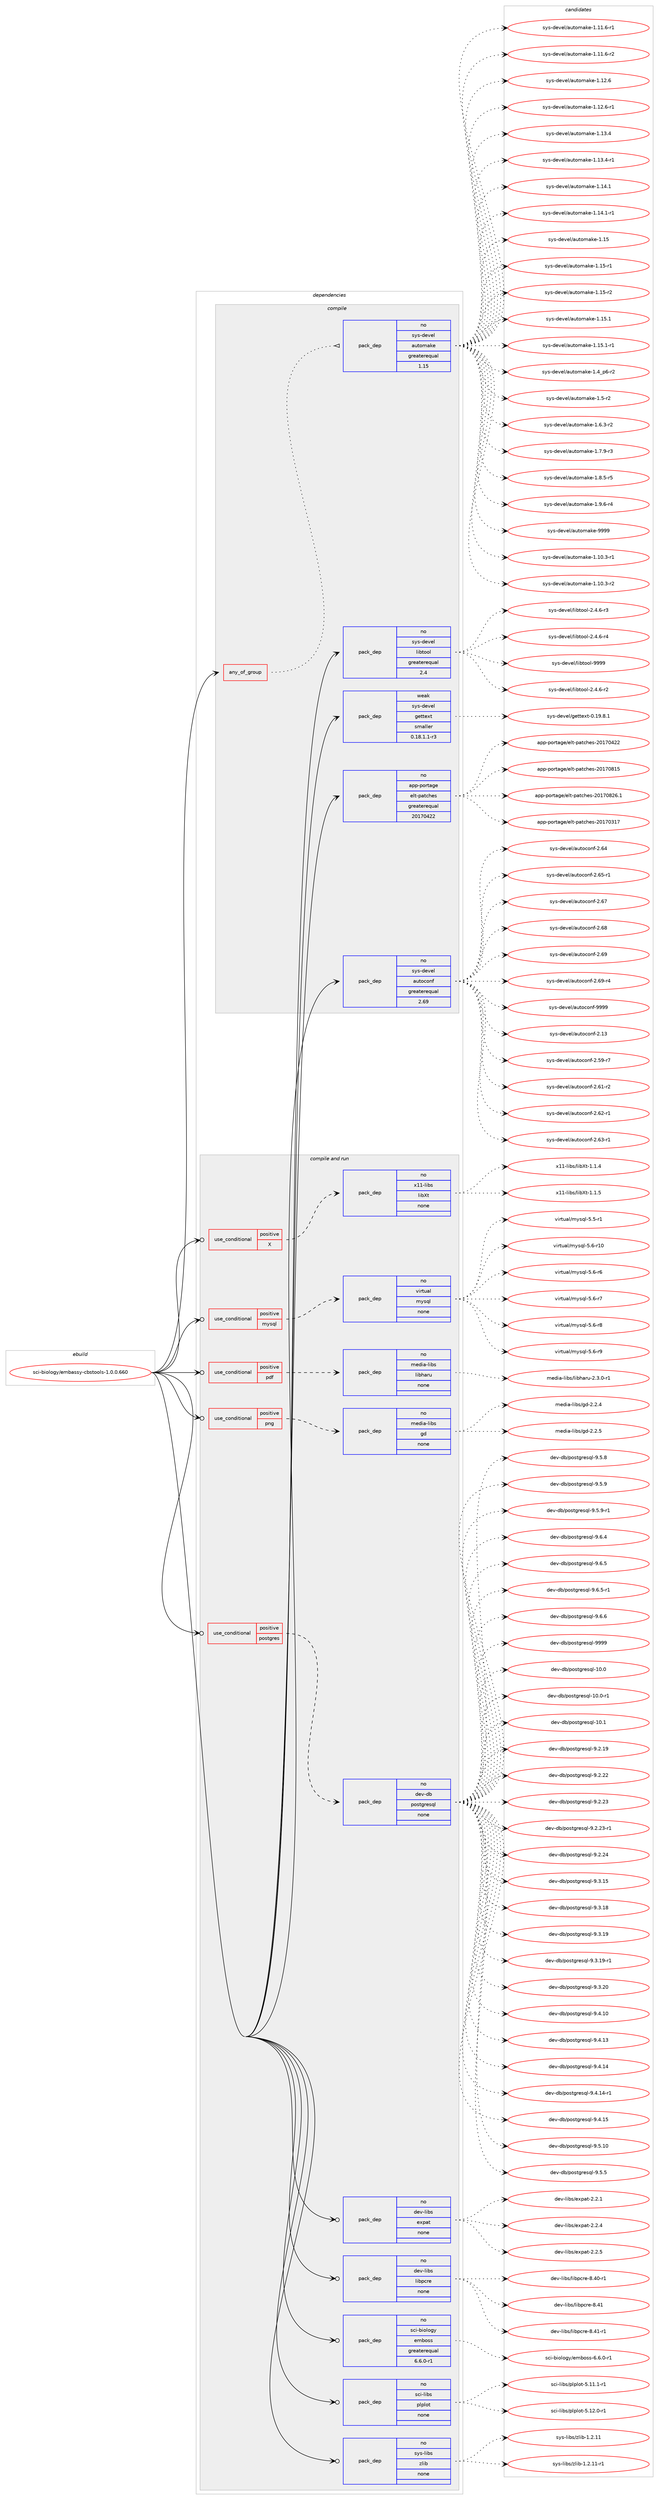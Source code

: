 digraph prolog {

# *************
# Graph options
# *************

newrank=true;
concentrate=true;
compound=true;
graph [rankdir=LR,fontname=Helvetica,fontsize=10,ranksep=1.5];#, ranksep=2.5, nodesep=0.2];
edge  [arrowhead=vee];
node  [fontname=Helvetica,fontsize=10];

# **********
# The ebuild
# **********

subgraph cluster_leftcol {
color=gray;
rank=same;
label=<<i>ebuild</i>>;
id [label="sci-biology/embassy-cbstools-1.0.0.660", color=red, width=4, href="../sci-biology/embassy-cbstools-1.0.0.660.svg"];
}

# ****************
# The dependencies
# ****************

subgraph cluster_midcol {
color=gray;
label=<<i>dependencies</i>>;
subgraph cluster_compile {
fillcolor="#eeeeee";
style=filled;
label=<<i>compile</i>>;
subgraph any7445 {
dependency444467 [label=<<TABLE BORDER="0" CELLBORDER="1" CELLSPACING="0" CELLPADDING="4"><TR><TD CELLPADDING="10">any_of_group</TD></TR></TABLE>>, shape=none, color=red];subgraph pack327511 {
dependency444468 [label=<<TABLE BORDER="0" CELLBORDER="1" CELLSPACING="0" CELLPADDING="4" WIDTH="220"><TR><TD ROWSPAN="6" CELLPADDING="30">pack_dep</TD></TR><TR><TD WIDTH="110">no</TD></TR><TR><TD>sys-devel</TD></TR><TR><TD>automake</TD></TR><TR><TD>greaterequal</TD></TR><TR><TD>1.15</TD></TR></TABLE>>, shape=none, color=blue];
}
dependency444467:e -> dependency444468:w [weight=20,style="dotted",arrowhead="oinv"];
}
id:e -> dependency444467:w [weight=20,style="solid",arrowhead="vee"];
subgraph pack327512 {
dependency444469 [label=<<TABLE BORDER="0" CELLBORDER="1" CELLSPACING="0" CELLPADDING="4" WIDTH="220"><TR><TD ROWSPAN="6" CELLPADDING="30">pack_dep</TD></TR><TR><TD WIDTH="110">no</TD></TR><TR><TD>app-portage</TD></TR><TR><TD>elt-patches</TD></TR><TR><TD>greaterequal</TD></TR><TR><TD>20170422</TD></TR></TABLE>>, shape=none, color=blue];
}
id:e -> dependency444469:w [weight=20,style="solid",arrowhead="vee"];
subgraph pack327513 {
dependency444470 [label=<<TABLE BORDER="0" CELLBORDER="1" CELLSPACING="0" CELLPADDING="4" WIDTH="220"><TR><TD ROWSPAN="6" CELLPADDING="30">pack_dep</TD></TR><TR><TD WIDTH="110">no</TD></TR><TR><TD>sys-devel</TD></TR><TR><TD>autoconf</TD></TR><TR><TD>greaterequal</TD></TR><TR><TD>2.69</TD></TR></TABLE>>, shape=none, color=blue];
}
id:e -> dependency444470:w [weight=20,style="solid",arrowhead="vee"];
subgraph pack327514 {
dependency444471 [label=<<TABLE BORDER="0" CELLBORDER="1" CELLSPACING="0" CELLPADDING="4" WIDTH="220"><TR><TD ROWSPAN="6" CELLPADDING="30">pack_dep</TD></TR><TR><TD WIDTH="110">no</TD></TR><TR><TD>sys-devel</TD></TR><TR><TD>libtool</TD></TR><TR><TD>greaterequal</TD></TR><TR><TD>2.4</TD></TR></TABLE>>, shape=none, color=blue];
}
id:e -> dependency444471:w [weight=20,style="solid",arrowhead="vee"];
subgraph pack327515 {
dependency444472 [label=<<TABLE BORDER="0" CELLBORDER="1" CELLSPACING="0" CELLPADDING="4" WIDTH="220"><TR><TD ROWSPAN="6" CELLPADDING="30">pack_dep</TD></TR><TR><TD WIDTH="110">weak</TD></TR><TR><TD>sys-devel</TD></TR><TR><TD>gettext</TD></TR><TR><TD>smaller</TD></TR><TR><TD>0.18.1.1-r3</TD></TR></TABLE>>, shape=none, color=blue];
}
id:e -> dependency444472:w [weight=20,style="solid",arrowhead="vee"];
}
subgraph cluster_compileandrun {
fillcolor="#eeeeee";
style=filled;
label=<<i>compile and run</i>>;
subgraph cond109269 {
dependency444473 [label=<<TABLE BORDER="0" CELLBORDER="1" CELLSPACING="0" CELLPADDING="4"><TR><TD ROWSPAN="3" CELLPADDING="10">use_conditional</TD></TR><TR><TD>positive</TD></TR><TR><TD>X</TD></TR></TABLE>>, shape=none, color=red];
subgraph pack327516 {
dependency444474 [label=<<TABLE BORDER="0" CELLBORDER="1" CELLSPACING="0" CELLPADDING="4" WIDTH="220"><TR><TD ROWSPAN="6" CELLPADDING="30">pack_dep</TD></TR><TR><TD WIDTH="110">no</TD></TR><TR><TD>x11-libs</TD></TR><TR><TD>libXt</TD></TR><TR><TD>none</TD></TR><TR><TD></TD></TR></TABLE>>, shape=none, color=blue];
}
dependency444473:e -> dependency444474:w [weight=20,style="dashed",arrowhead="vee"];
}
id:e -> dependency444473:w [weight=20,style="solid",arrowhead="odotvee"];
subgraph cond109270 {
dependency444475 [label=<<TABLE BORDER="0" CELLBORDER="1" CELLSPACING="0" CELLPADDING="4"><TR><TD ROWSPAN="3" CELLPADDING="10">use_conditional</TD></TR><TR><TD>positive</TD></TR><TR><TD>mysql</TD></TR></TABLE>>, shape=none, color=red];
subgraph pack327517 {
dependency444476 [label=<<TABLE BORDER="0" CELLBORDER="1" CELLSPACING="0" CELLPADDING="4" WIDTH="220"><TR><TD ROWSPAN="6" CELLPADDING="30">pack_dep</TD></TR><TR><TD WIDTH="110">no</TD></TR><TR><TD>virtual</TD></TR><TR><TD>mysql</TD></TR><TR><TD>none</TD></TR><TR><TD></TD></TR></TABLE>>, shape=none, color=blue];
}
dependency444475:e -> dependency444476:w [weight=20,style="dashed",arrowhead="vee"];
}
id:e -> dependency444475:w [weight=20,style="solid",arrowhead="odotvee"];
subgraph cond109271 {
dependency444477 [label=<<TABLE BORDER="0" CELLBORDER="1" CELLSPACING="0" CELLPADDING="4"><TR><TD ROWSPAN="3" CELLPADDING="10">use_conditional</TD></TR><TR><TD>positive</TD></TR><TR><TD>pdf</TD></TR></TABLE>>, shape=none, color=red];
subgraph pack327518 {
dependency444478 [label=<<TABLE BORDER="0" CELLBORDER="1" CELLSPACING="0" CELLPADDING="4" WIDTH="220"><TR><TD ROWSPAN="6" CELLPADDING="30">pack_dep</TD></TR><TR><TD WIDTH="110">no</TD></TR><TR><TD>media-libs</TD></TR><TR><TD>libharu</TD></TR><TR><TD>none</TD></TR><TR><TD></TD></TR></TABLE>>, shape=none, color=blue];
}
dependency444477:e -> dependency444478:w [weight=20,style="dashed",arrowhead="vee"];
}
id:e -> dependency444477:w [weight=20,style="solid",arrowhead="odotvee"];
subgraph cond109272 {
dependency444479 [label=<<TABLE BORDER="0" CELLBORDER="1" CELLSPACING="0" CELLPADDING="4"><TR><TD ROWSPAN="3" CELLPADDING="10">use_conditional</TD></TR><TR><TD>positive</TD></TR><TR><TD>png</TD></TR></TABLE>>, shape=none, color=red];
subgraph pack327519 {
dependency444480 [label=<<TABLE BORDER="0" CELLBORDER="1" CELLSPACING="0" CELLPADDING="4" WIDTH="220"><TR><TD ROWSPAN="6" CELLPADDING="30">pack_dep</TD></TR><TR><TD WIDTH="110">no</TD></TR><TR><TD>media-libs</TD></TR><TR><TD>gd</TD></TR><TR><TD>none</TD></TR><TR><TD></TD></TR></TABLE>>, shape=none, color=blue];
}
dependency444479:e -> dependency444480:w [weight=20,style="dashed",arrowhead="vee"];
}
id:e -> dependency444479:w [weight=20,style="solid",arrowhead="odotvee"];
subgraph cond109273 {
dependency444481 [label=<<TABLE BORDER="0" CELLBORDER="1" CELLSPACING="0" CELLPADDING="4"><TR><TD ROWSPAN="3" CELLPADDING="10">use_conditional</TD></TR><TR><TD>positive</TD></TR><TR><TD>postgres</TD></TR></TABLE>>, shape=none, color=red];
subgraph pack327520 {
dependency444482 [label=<<TABLE BORDER="0" CELLBORDER="1" CELLSPACING="0" CELLPADDING="4" WIDTH="220"><TR><TD ROWSPAN="6" CELLPADDING="30">pack_dep</TD></TR><TR><TD WIDTH="110">no</TD></TR><TR><TD>dev-db</TD></TR><TR><TD>postgresql</TD></TR><TR><TD>none</TD></TR><TR><TD></TD></TR></TABLE>>, shape=none, color=blue];
}
dependency444481:e -> dependency444482:w [weight=20,style="dashed",arrowhead="vee"];
}
id:e -> dependency444481:w [weight=20,style="solid",arrowhead="odotvee"];
subgraph pack327521 {
dependency444483 [label=<<TABLE BORDER="0" CELLBORDER="1" CELLSPACING="0" CELLPADDING="4" WIDTH="220"><TR><TD ROWSPAN="6" CELLPADDING="30">pack_dep</TD></TR><TR><TD WIDTH="110">no</TD></TR><TR><TD>dev-libs</TD></TR><TR><TD>expat</TD></TR><TR><TD>none</TD></TR><TR><TD></TD></TR></TABLE>>, shape=none, color=blue];
}
id:e -> dependency444483:w [weight=20,style="solid",arrowhead="odotvee"];
subgraph pack327522 {
dependency444484 [label=<<TABLE BORDER="0" CELLBORDER="1" CELLSPACING="0" CELLPADDING="4" WIDTH="220"><TR><TD ROWSPAN="6" CELLPADDING="30">pack_dep</TD></TR><TR><TD WIDTH="110">no</TD></TR><TR><TD>dev-libs</TD></TR><TR><TD>libpcre</TD></TR><TR><TD>none</TD></TR><TR><TD></TD></TR></TABLE>>, shape=none, color=blue];
}
id:e -> dependency444484:w [weight=20,style="solid",arrowhead="odotvee"];
subgraph pack327523 {
dependency444485 [label=<<TABLE BORDER="0" CELLBORDER="1" CELLSPACING="0" CELLPADDING="4" WIDTH="220"><TR><TD ROWSPAN="6" CELLPADDING="30">pack_dep</TD></TR><TR><TD WIDTH="110">no</TD></TR><TR><TD>sci-biology</TD></TR><TR><TD>emboss</TD></TR><TR><TD>greaterequal</TD></TR><TR><TD>6.6.0-r1</TD></TR></TABLE>>, shape=none, color=blue];
}
id:e -> dependency444485:w [weight=20,style="solid",arrowhead="odotvee"];
subgraph pack327524 {
dependency444486 [label=<<TABLE BORDER="0" CELLBORDER="1" CELLSPACING="0" CELLPADDING="4" WIDTH="220"><TR><TD ROWSPAN="6" CELLPADDING="30">pack_dep</TD></TR><TR><TD WIDTH="110">no</TD></TR><TR><TD>sci-libs</TD></TR><TR><TD>plplot</TD></TR><TR><TD>none</TD></TR><TR><TD></TD></TR></TABLE>>, shape=none, color=blue];
}
id:e -> dependency444486:w [weight=20,style="solid",arrowhead="odotvee"];
subgraph pack327525 {
dependency444487 [label=<<TABLE BORDER="0" CELLBORDER="1" CELLSPACING="0" CELLPADDING="4" WIDTH="220"><TR><TD ROWSPAN="6" CELLPADDING="30">pack_dep</TD></TR><TR><TD WIDTH="110">no</TD></TR><TR><TD>sys-libs</TD></TR><TR><TD>zlib</TD></TR><TR><TD>none</TD></TR><TR><TD></TD></TR></TABLE>>, shape=none, color=blue];
}
id:e -> dependency444487:w [weight=20,style="solid",arrowhead="odotvee"];
}
subgraph cluster_run {
fillcolor="#eeeeee";
style=filled;
label=<<i>run</i>>;
}
}

# **************
# The candidates
# **************

subgraph cluster_choices {
rank=same;
color=gray;
label=<<i>candidates</i>>;

subgraph choice327511 {
color=black;
nodesep=1;
choice11512111545100101118101108479711711611110997107101454946494846514511449 [label="sys-devel/automake-1.10.3-r1", color=red, width=4,href="../sys-devel/automake-1.10.3-r1.svg"];
choice11512111545100101118101108479711711611110997107101454946494846514511450 [label="sys-devel/automake-1.10.3-r2", color=red, width=4,href="../sys-devel/automake-1.10.3-r2.svg"];
choice11512111545100101118101108479711711611110997107101454946494946544511449 [label="sys-devel/automake-1.11.6-r1", color=red, width=4,href="../sys-devel/automake-1.11.6-r1.svg"];
choice11512111545100101118101108479711711611110997107101454946494946544511450 [label="sys-devel/automake-1.11.6-r2", color=red, width=4,href="../sys-devel/automake-1.11.6-r2.svg"];
choice1151211154510010111810110847971171161111099710710145494649504654 [label="sys-devel/automake-1.12.6", color=red, width=4,href="../sys-devel/automake-1.12.6.svg"];
choice11512111545100101118101108479711711611110997107101454946495046544511449 [label="sys-devel/automake-1.12.6-r1", color=red, width=4,href="../sys-devel/automake-1.12.6-r1.svg"];
choice1151211154510010111810110847971171161111099710710145494649514652 [label="sys-devel/automake-1.13.4", color=red, width=4,href="../sys-devel/automake-1.13.4.svg"];
choice11512111545100101118101108479711711611110997107101454946495146524511449 [label="sys-devel/automake-1.13.4-r1", color=red, width=4,href="../sys-devel/automake-1.13.4-r1.svg"];
choice1151211154510010111810110847971171161111099710710145494649524649 [label="sys-devel/automake-1.14.1", color=red, width=4,href="../sys-devel/automake-1.14.1.svg"];
choice11512111545100101118101108479711711611110997107101454946495246494511449 [label="sys-devel/automake-1.14.1-r1", color=red, width=4,href="../sys-devel/automake-1.14.1-r1.svg"];
choice115121115451001011181011084797117116111109971071014549464953 [label="sys-devel/automake-1.15", color=red, width=4,href="../sys-devel/automake-1.15.svg"];
choice1151211154510010111810110847971171161111099710710145494649534511449 [label="sys-devel/automake-1.15-r1", color=red, width=4,href="../sys-devel/automake-1.15-r1.svg"];
choice1151211154510010111810110847971171161111099710710145494649534511450 [label="sys-devel/automake-1.15-r2", color=red, width=4,href="../sys-devel/automake-1.15-r2.svg"];
choice1151211154510010111810110847971171161111099710710145494649534649 [label="sys-devel/automake-1.15.1", color=red, width=4,href="../sys-devel/automake-1.15.1.svg"];
choice11512111545100101118101108479711711611110997107101454946495346494511449 [label="sys-devel/automake-1.15.1-r1", color=red, width=4,href="../sys-devel/automake-1.15.1-r1.svg"];
choice115121115451001011181011084797117116111109971071014549465295112544511450 [label="sys-devel/automake-1.4_p6-r2", color=red, width=4,href="../sys-devel/automake-1.4_p6-r2.svg"];
choice11512111545100101118101108479711711611110997107101454946534511450 [label="sys-devel/automake-1.5-r2", color=red, width=4,href="../sys-devel/automake-1.5-r2.svg"];
choice115121115451001011181011084797117116111109971071014549465446514511450 [label="sys-devel/automake-1.6.3-r2", color=red, width=4,href="../sys-devel/automake-1.6.3-r2.svg"];
choice115121115451001011181011084797117116111109971071014549465546574511451 [label="sys-devel/automake-1.7.9-r3", color=red, width=4,href="../sys-devel/automake-1.7.9-r3.svg"];
choice115121115451001011181011084797117116111109971071014549465646534511453 [label="sys-devel/automake-1.8.5-r5", color=red, width=4,href="../sys-devel/automake-1.8.5-r5.svg"];
choice115121115451001011181011084797117116111109971071014549465746544511452 [label="sys-devel/automake-1.9.6-r4", color=red, width=4,href="../sys-devel/automake-1.9.6-r4.svg"];
choice115121115451001011181011084797117116111109971071014557575757 [label="sys-devel/automake-9999", color=red, width=4,href="../sys-devel/automake-9999.svg"];
dependency444468:e -> choice11512111545100101118101108479711711611110997107101454946494846514511449:w [style=dotted,weight="100"];
dependency444468:e -> choice11512111545100101118101108479711711611110997107101454946494846514511450:w [style=dotted,weight="100"];
dependency444468:e -> choice11512111545100101118101108479711711611110997107101454946494946544511449:w [style=dotted,weight="100"];
dependency444468:e -> choice11512111545100101118101108479711711611110997107101454946494946544511450:w [style=dotted,weight="100"];
dependency444468:e -> choice1151211154510010111810110847971171161111099710710145494649504654:w [style=dotted,weight="100"];
dependency444468:e -> choice11512111545100101118101108479711711611110997107101454946495046544511449:w [style=dotted,weight="100"];
dependency444468:e -> choice1151211154510010111810110847971171161111099710710145494649514652:w [style=dotted,weight="100"];
dependency444468:e -> choice11512111545100101118101108479711711611110997107101454946495146524511449:w [style=dotted,weight="100"];
dependency444468:e -> choice1151211154510010111810110847971171161111099710710145494649524649:w [style=dotted,weight="100"];
dependency444468:e -> choice11512111545100101118101108479711711611110997107101454946495246494511449:w [style=dotted,weight="100"];
dependency444468:e -> choice115121115451001011181011084797117116111109971071014549464953:w [style=dotted,weight="100"];
dependency444468:e -> choice1151211154510010111810110847971171161111099710710145494649534511449:w [style=dotted,weight="100"];
dependency444468:e -> choice1151211154510010111810110847971171161111099710710145494649534511450:w [style=dotted,weight="100"];
dependency444468:e -> choice1151211154510010111810110847971171161111099710710145494649534649:w [style=dotted,weight="100"];
dependency444468:e -> choice11512111545100101118101108479711711611110997107101454946495346494511449:w [style=dotted,weight="100"];
dependency444468:e -> choice115121115451001011181011084797117116111109971071014549465295112544511450:w [style=dotted,weight="100"];
dependency444468:e -> choice11512111545100101118101108479711711611110997107101454946534511450:w [style=dotted,weight="100"];
dependency444468:e -> choice115121115451001011181011084797117116111109971071014549465446514511450:w [style=dotted,weight="100"];
dependency444468:e -> choice115121115451001011181011084797117116111109971071014549465546574511451:w [style=dotted,weight="100"];
dependency444468:e -> choice115121115451001011181011084797117116111109971071014549465646534511453:w [style=dotted,weight="100"];
dependency444468:e -> choice115121115451001011181011084797117116111109971071014549465746544511452:w [style=dotted,weight="100"];
dependency444468:e -> choice115121115451001011181011084797117116111109971071014557575757:w [style=dotted,weight="100"];
}
subgraph choice327512 {
color=black;
nodesep=1;
choice97112112451121111141169710310147101108116451129711699104101115455048495548514955 [label="app-portage/elt-patches-20170317", color=red, width=4,href="../app-portage/elt-patches-20170317.svg"];
choice97112112451121111141169710310147101108116451129711699104101115455048495548525050 [label="app-portage/elt-patches-20170422", color=red, width=4,href="../app-portage/elt-patches-20170422.svg"];
choice97112112451121111141169710310147101108116451129711699104101115455048495548564953 [label="app-portage/elt-patches-20170815", color=red, width=4,href="../app-portage/elt-patches-20170815.svg"];
choice971121124511211111411697103101471011081164511297116991041011154550484955485650544649 [label="app-portage/elt-patches-20170826.1", color=red, width=4,href="../app-portage/elt-patches-20170826.1.svg"];
dependency444469:e -> choice97112112451121111141169710310147101108116451129711699104101115455048495548514955:w [style=dotted,weight="100"];
dependency444469:e -> choice97112112451121111141169710310147101108116451129711699104101115455048495548525050:w [style=dotted,weight="100"];
dependency444469:e -> choice97112112451121111141169710310147101108116451129711699104101115455048495548564953:w [style=dotted,weight="100"];
dependency444469:e -> choice971121124511211111411697103101471011081164511297116991041011154550484955485650544649:w [style=dotted,weight="100"];
}
subgraph choice327513 {
color=black;
nodesep=1;
choice115121115451001011181011084797117116111991111101024550464951 [label="sys-devel/autoconf-2.13", color=red, width=4,href="../sys-devel/autoconf-2.13.svg"];
choice1151211154510010111810110847971171161119911111010245504653574511455 [label="sys-devel/autoconf-2.59-r7", color=red, width=4,href="../sys-devel/autoconf-2.59-r7.svg"];
choice1151211154510010111810110847971171161119911111010245504654494511450 [label="sys-devel/autoconf-2.61-r2", color=red, width=4,href="../sys-devel/autoconf-2.61-r2.svg"];
choice1151211154510010111810110847971171161119911111010245504654504511449 [label="sys-devel/autoconf-2.62-r1", color=red, width=4,href="../sys-devel/autoconf-2.62-r1.svg"];
choice1151211154510010111810110847971171161119911111010245504654514511449 [label="sys-devel/autoconf-2.63-r1", color=red, width=4,href="../sys-devel/autoconf-2.63-r1.svg"];
choice115121115451001011181011084797117116111991111101024550465452 [label="sys-devel/autoconf-2.64", color=red, width=4,href="../sys-devel/autoconf-2.64.svg"];
choice1151211154510010111810110847971171161119911111010245504654534511449 [label="sys-devel/autoconf-2.65-r1", color=red, width=4,href="../sys-devel/autoconf-2.65-r1.svg"];
choice115121115451001011181011084797117116111991111101024550465455 [label="sys-devel/autoconf-2.67", color=red, width=4,href="../sys-devel/autoconf-2.67.svg"];
choice115121115451001011181011084797117116111991111101024550465456 [label="sys-devel/autoconf-2.68", color=red, width=4,href="../sys-devel/autoconf-2.68.svg"];
choice115121115451001011181011084797117116111991111101024550465457 [label="sys-devel/autoconf-2.69", color=red, width=4,href="../sys-devel/autoconf-2.69.svg"];
choice1151211154510010111810110847971171161119911111010245504654574511452 [label="sys-devel/autoconf-2.69-r4", color=red, width=4,href="../sys-devel/autoconf-2.69-r4.svg"];
choice115121115451001011181011084797117116111991111101024557575757 [label="sys-devel/autoconf-9999", color=red, width=4,href="../sys-devel/autoconf-9999.svg"];
dependency444470:e -> choice115121115451001011181011084797117116111991111101024550464951:w [style=dotted,weight="100"];
dependency444470:e -> choice1151211154510010111810110847971171161119911111010245504653574511455:w [style=dotted,weight="100"];
dependency444470:e -> choice1151211154510010111810110847971171161119911111010245504654494511450:w [style=dotted,weight="100"];
dependency444470:e -> choice1151211154510010111810110847971171161119911111010245504654504511449:w [style=dotted,weight="100"];
dependency444470:e -> choice1151211154510010111810110847971171161119911111010245504654514511449:w [style=dotted,weight="100"];
dependency444470:e -> choice115121115451001011181011084797117116111991111101024550465452:w [style=dotted,weight="100"];
dependency444470:e -> choice1151211154510010111810110847971171161119911111010245504654534511449:w [style=dotted,weight="100"];
dependency444470:e -> choice115121115451001011181011084797117116111991111101024550465455:w [style=dotted,weight="100"];
dependency444470:e -> choice115121115451001011181011084797117116111991111101024550465456:w [style=dotted,weight="100"];
dependency444470:e -> choice115121115451001011181011084797117116111991111101024550465457:w [style=dotted,weight="100"];
dependency444470:e -> choice1151211154510010111810110847971171161119911111010245504654574511452:w [style=dotted,weight="100"];
dependency444470:e -> choice115121115451001011181011084797117116111991111101024557575757:w [style=dotted,weight="100"];
}
subgraph choice327514 {
color=black;
nodesep=1;
choice1151211154510010111810110847108105981161111111084550465246544511450 [label="sys-devel/libtool-2.4.6-r2", color=red, width=4,href="../sys-devel/libtool-2.4.6-r2.svg"];
choice1151211154510010111810110847108105981161111111084550465246544511451 [label="sys-devel/libtool-2.4.6-r3", color=red, width=4,href="../sys-devel/libtool-2.4.6-r3.svg"];
choice1151211154510010111810110847108105981161111111084550465246544511452 [label="sys-devel/libtool-2.4.6-r4", color=red, width=4,href="../sys-devel/libtool-2.4.6-r4.svg"];
choice1151211154510010111810110847108105981161111111084557575757 [label="sys-devel/libtool-9999", color=red, width=4,href="../sys-devel/libtool-9999.svg"];
dependency444471:e -> choice1151211154510010111810110847108105981161111111084550465246544511450:w [style=dotted,weight="100"];
dependency444471:e -> choice1151211154510010111810110847108105981161111111084550465246544511451:w [style=dotted,weight="100"];
dependency444471:e -> choice1151211154510010111810110847108105981161111111084550465246544511452:w [style=dotted,weight="100"];
dependency444471:e -> choice1151211154510010111810110847108105981161111111084557575757:w [style=dotted,weight="100"];
}
subgraph choice327515 {
color=black;
nodesep=1;
choice1151211154510010111810110847103101116116101120116454846495746564649 [label="sys-devel/gettext-0.19.8.1", color=red, width=4,href="../sys-devel/gettext-0.19.8.1.svg"];
dependency444472:e -> choice1151211154510010111810110847103101116116101120116454846495746564649:w [style=dotted,weight="100"];
}
subgraph choice327516 {
color=black;
nodesep=1;
choice12049494510810598115471081059888116454946494652 [label="x11-libs/libXt-1.1.4", color=red, width=4,href="../x11-libs/libXt-1.1.4.svg"];
choice12049494510810598115471081059888116454946494653 [label="x11-libs/libXt-1.1.5", color=red, width=4,href="../x11-libs/libXt-1.1.5.svg"];
dependency444474:e -> choice12049494510810598115471081059888116454946494652:w [style=dotted,weight="100"];
dependency444474:e -> choice12049494510810598115471081059888116454946494653:w [style=dotted,weight="100"];
}
subgraph choice327517 {
color=black;
nodesep=1;
choice1181051141161179710847109121115113108455346534511449 [label="virtual/mysql-5.5-r1", color=red, width=4,href="../virtual/mysql-5.5-r1.svg"];
choice118105114116117971084710912111511310845534654451144948 [label="virtual/mysql-5.6-r10", color=red, width=4,href="../virtual/mysql-5.6-r10.svg"];
choice1181051141161179710847109121115113108455346544511454 [label="virtual/mysql-5.6-r6", color=red, width=4,href="../virtual/mysql-5.6-r6.svg"];
choice1181051141161179710847109121115113108455346544511455 [label="virtual/mysql-5.6-r7", color=red, width=4,href="../virtual/mysql-5.6-r7.svg"];
choice1181051141161179710847109121115113108455346544511456 [label="virtual/mysql-5.6-r8", color=red, width=4,href="../virtual/mysql-5.6-r8.svg"];
choice1181051141161179710847109121115113108455346544511457 [label="virtual/mysql-5.6-r9", color=red, width=4,href="../virtual/mysql-5.6-r9.svg"];
dependency444476:e -> choice1181051141161179710847109121115113108455346534511449:w [style=dotted,weight="100"];
dependency444476:e -> choice118105114116117971084710912111511310845534654451144948:w [style=dotted,weight="100"];
dependency444476:e -> choice1181051141161179710847109121115113108455346544511454:w [style=dotted,weight="100"];
dependency444476:e -> choice1181051141161179710847109121115113108455346544511455:w [style=dotted,weight="100"];
dependency444476:e -> choice1181051141161179710847109121115113108455346544511456:w [style=dotted,weight="100"];
dependency444476:e -> choice1181051141161179710847109121115113108455346544511457:w [style=dotted,weight="100"];
}
subgraph choice327518 {
color=black;
nodesep=1;
choice1091011001059745108105981154710810598104971141174550465146484511449 [label="media-libs/libharu-2.3.0-r1", color=red, width=4,href="../media-libs/libharu-2.3.0-r1.svg"];
dependency444478:e -> choice1091011001059745108105981154710810598104971141174550465146484511449:w [style=dotted,weight="100"];
}
subgraph choice327519 {
color=black;
nodesep=1;
choice10910110010597451081059811547103100455046504652 [label="media-libs/gd-2.2.4", color=red, width=4,href="../media-libs/gd-2.2.4.svg"];
choice10910110010597451081059811547103100455046504653 [label="media-libs/gd-2.2.5", color=red, width=4,href="../media-libs/gd-2.2.5.svg"];
dependency444480:e -> choice10910110010597451081059811547103100455046504652:w [style=dotted,weight="100"];
dependency444480:e -> choice10910110010597451081059811547103100455046504653:w [style=dotted,weight="100"];
}
subgraph choice327520 {
color=black;
nodesep=1;
choice1001011184510098471121111151161031141011151131084549484648 [label="dev-db/postgresql-10.0", color=red, width=4,href="../dev-db/postgresql-10.0.svg"];
choice10010111845100984711211111511610311410111511310845494846484511449 [label="dev-db/postgresql-10.0-r1", color=red, width=4,href="../dev-db/postgresql-10.0-r1.svg"];
choice1001011184510098471121111151161031141011151131084549484649 [label="dev-db/postgresql-10.1", color=red, width=4,href="../dev-db/postgresql-10.1.svg"];
choice10010111845100984711211111511610311410111511310845574650464957 [label="dev-db/postgresql-9.2.19", color=red, width=4,href="../dev-db/postgresql-9.2.19.svg"];
choice10010111845100984711211111511610311410111511310845574650465050 [label="dev-db/postgresql-9.2.22", color=red, width=4,href="../dev-db/postgresql-9.2.22.svg"];
choice10010111845100984711211111511610311410111511310845574650465051 [label="dev-db/postgresql-9.2.23", color=red, width=4,href="../dev-db/postgresql-9.2.23.svg"];
choice100101118451009847112111115116103114101115113108455746504650514511449 [label="dev-db/postgresql-9.2.23-r1", color=red, width=4,href="../dev-db/postgresql-9.2.23-r1.svg"];
choice10010111845100984711211111511610311410111511310845574650465052 [label="dev-db/postgresql-9.2.24", color=red, width=4,href="../dev-db/postgresql-9.2.24.svg"];
choice10010111845100984711211111511610311410111511310845574651464953 [label="dev-db/postgresql-9.3.15", color=red, width=4,href="../dev-db/postgresql-9.3.15.svg"];
choice10010111845100984711211111511610311410111511310845574651464956 [label="dev-db/postgresql-9.3.18", color=red, width=4,href="../dev-db/postgresql-9.3.18.svg"];
choice10010111845100984711211111511610311410111511310845574651464957 [label="dev-db/postgresql-9.3.19", color=red, width=4,href="../dev-db/postgresql-9.3.19.svg"];
choice100101118451009847112111115116103114101115113108455746514649574511449 [label="dev-db/postgresql-9.3.19-r1", color=red, width=4,href="../dev-db/postgresql-9.3.19-r1.svg"];
choice10010111845100984711211111511610311410111511310845574651465048 [label="dev-db/postgresql-9.3.20", color=red, width=4,href="../dev-db/postgresql-9.3.20.svg"];
choice10010111845100984711211111511610311410111511310845574652464948 [label="dev-db/postgresql-9.4.10", color=red, width=4,href="../dev-db/postgresql-9.4.10.svg"];
choice10010111845100984711211111511610311410111511310845574652464951 [label="dev-db/postgresql-9.4.13", color=red, width=4,href="../dev-db/postgresql-9.4.13.svg"];
choice10010111845100984711211111511610311410111511310845574652464952 [label="dev-db/postgresql-9.4.14", color=red, width=4,href="../dev-db/postgresql-9.4.14.svg"];
choice100101118451009847112111115116103114101115113108455746524649524511449 [label="dev-db/postgresql-9.4.14-r1", color=red, width=4,href="../dev-db/postgresql-9.4.14-r1.svg"];
choice10010111845100984711211111511610311410111511310845574652464953 [label="dev-db/postgresql-9.4.15", color=red, width=4,href="../dev-db/postgresql-9.4.15.svg"];
choice10010111845100984711211111511610311410111511310845574653464948 [label="dev-db/postgresql-9.5.10", color=red, width=4,href="../dev-db/postgresql-9.5.10.svg"];
choice100101118451009847112111115116103114101115113108455746534653 [label="dev-db/postgresql-9.5.5", color=red, width=4,href="../dev-db/postgresql-9.5.5.svg"];
choice100101118451009847112111115116103114101115113108455746534656 [label="dev-db/postgresql-9.5.8", color=red, width=4,href="../dev-db/postgresql-9.5.8.svg"];
choice100101118451009847112111115116103114101115113108455746534657 [label="dev-db/postgresql-9.5.9", color=red, width=4,href="../dev-db/postgresql-9.5.9.svg"];
choice1001011184510098471121111151161031141011151131084557465346574511449 [label="dev-db/postgresql-9.5.9-r1", color=red, width=4,href="../dev-db/postgresql-9.5.9-r1.svg"];
choice100101118451009847112111115116103114101115113108455746544652 [label="dev-db/postgresql-9.6.4", color=red, width=4,href="../dev-db/postgresql-9.6.4.svg"];
choice100101118451009847112111115116103114101115113108455746544653 [label="dev-db/postgresql-9.6.5", color=red, width=4,href="../dev-db/postgresql-9.6.5.svg"];
choice1001011184510098471121111151161031141011151131084557465446534511449 [label="dev-db/postgresql-9.6.5-r1", color=red, width=4,href="../dev-db/postgresql-9.6.5-r1.svg"];
choice100101118451009847112111115116103114101115113108455746544654 [label="dev-db/postgresql-9.6.6", color=red, width=4,href="../dev-db/postgresql-9.6.6.svg"];
choice1001011184510098471121111151161031141011151131084557575757 [label="dev-db/postgresql-9999", color=red, width=4,href="../dev-db/postgresql-9999.svg"];
dependency444482:e -> choice1001011184510098471121111151161031141011151131084549484648:w [style=dotted,weight="100"];
dependency444482:e -> choice10010111845100984711211111511610311410111511310845494846484511449:w [style=dotted,weight="100"];
dependency444482:e -> choice1001011184510098471121111151161031141011151131084549484649:w [style=dotted,weight="100"];
dependency444482:e -> choice10010111845100984711211111511610311410111511310845574650464957:w [style=dotted,weight="100"];
dependency444482:e -> choice10010111845100984711211111511610311410111511310845574650465050:w [style=dotted,weight="100"];
dependency444482:e -> choice10010111845100984711211111511610311410111511310845574650465051:w [style=dotted,weight="100"];
dependency444482:e -> choice100101118451009847112111115116103114101115113108455746504650514511449:w [style=dotted,weight="100"];
dependency444482:e -> choice10010111845100984711211111511610311410111511310845574650465052:w [style=dotted,weight="100"];
dependency444482:e -> choice10010111845100984711211111511610311410111511310845574651464953:w [style=dotted,weight="100"];
dependency444482:e -> choice10010111845100984711211111511610311410111511310845574651464956:w [style=dotted,weight="100"];
dependency444482:e -> choice10010111845100984711211111511610311410111511310845574651464957:w [style=dotted,weight="100"];
dependency444482:e -> choice100101118451009847112111115116103114101115113108455746514649574511449:w [style=dotted,weight="100"];
dependency444482:e -> choice10010111845100984711211111511610311410111511310845574651465048:w [style=dotted,weight="100"];
dependency444482:e -> choice10010111845100984711211111511610311410111511310845574652464948:w [style=dotted,weight="100"];
dependency444482:e -> choice10010111845100984711211111511610311410111511310845574652464951:w [style=dotted,weight="100"];
dependency444482:e -> choice10010111845100984711211111511610311410111511310845574652464952:w [style=dotted,weight="100"];
dependency444482:e -> choice100101118451009847112111115116103114101115113108455746524649524511449:w [style=dotted,weight="100"];
dependency444482:e -> choice10010111845100984711211111511610311410111511310845574652464953:w [style=dotted,weight="100"];
dependency444482:e -> choice10010111845100984711211111511610311410111511310845574653464948:w [style=dotted,weight="100"];
dependency444482:e -> choice100101118451009847112111115116103114101115113108455746534653:w [style=dotted,weight="100"];
dependency444482:e -> choice100101118451009847112111115116103114101115113108455746534656:w [style=dotted,weight="100"];
dependency444482:e -> choice100101118451009847112111115116103114101115113108455746534657:w [style=dotted,weight="100"];
dependency444482:e -> choice1001011184510098471121111151161031141011151131084557465346574511449:w [style=dotted,weight="100"];
dependency444482:e -> choice100101118451009847112111115116103114101115113108455746544652:w [style=dotted,weight="100"];
dependency444482:e -> choice100101118451009847112111115116103114101115113108455746544653:w [style=dotted,weight="100"];
dependency444482:e -> choice1001011184510098471121111151161031141011151131084557465446534511449:w [style=dotted,weight="100"];
dependency444482:e -> choice100101118451009847112111115116103114101115113108455746544654:w [style=dotted,weight="100"];
dependency444482:e -> choice1001011184510098471121111151161031141011151131084557575757:w [style=dotted,weight="100"];
}
subgraph choice327521 {
color=black;
nodesep=1;
choice10010111845108105981154710112011297116455046504649 [label="dev-libs/expat-2.2.1", color=red, width=4,href="../dev-libs/expat-2.2.1.svg"];
choice10010111845108105981154710112011297116455046504652 [label="dev-libs/expat-2.2.4", color=red, width=4,href="../dev-libs/expat-2.2.4.svg"];
choice10010111845108105981154710112011297116455046504653 [label="dev-libs/expat-2.2.5", color=red, width=4,href="../dev-libs/expat-2.2.5.svg"];
dependency444483:e -> choice10010111845108105981154710112011297116455046504649:w [style=dotted,weight="100"];
dependency444483:e -> choice10010111845108105981154710112011297116455046504652:w [style=dotted,weight="100"];
dependency444483:e -> choice10010111845108105981154710112011297116455046504653:w [style=dotted,weight="100"];
}
subgraph choice327522 {
color=black;
nodesep=1;
choice100101118451081059811547108105981129911410145564652484511449 [label="dev-libs/libpcre-8.40-r1", color=red, width=4,href="../dev-libs/libpcre-8.40-r1.svg"];
choice10010111845108105981154710810598112991141014556465249 [label="dev-libs/libpcre-8.41", color=red, width=4,href="../dev-libs/libpcre-8.41.svg"];
choice100101118451081059811547108105981129911410145564652494511449 [label="dev-libs/libpcre-8.41-r1", color=red, width=4,href="../dev-libs/libpcre-8.41-r1.svg"];
dependency444484:e -> choice100101118451081059811547108105981129911410145564652484511449:w [style=dotted,weight="100"];
dependency444484:e -> choice10010111845108105981154710810598112991141014556465249:w [style=dotted,weight="100"];
dependency444484:e -> choice100101118451081059811547108105981129911410145564652494511449:w [style=dotted,weight="100"];
}
subgraph choice327523 {
color=black;
nodesep=1;
choice11599105459810511110811110312147101109981111151154554465446484511449 [label="sci-biology/emboss-6.6.0-r1", color=red, width=4,href="../sci-biology/emboss-6.6.0-r1.svg"];
dependency444485:e -> choice11599105459810511110811110312147101109981111151154554465446484511449:w [style=dotted,weight="100"];
}
subgraph choice327524 {
color=black;
nodesep=1;
choice11599105451081059811547112108112108111116455346494946494511449 [label="sci-libs/plplot-5.11.1-r1", color=red, width=4,href="../sci-libs/plplot-5.11.1-r1.svg"];
choice11599105451081059811547112108112108111116455346495046484511449 [label="sci-libs/plplot-5.12.0-r1", color=red, width=4,href="../sci-libs/plplot-5.12.0-r1.svg"];
dependency444486:e -> choice11599105451081059811547112108112108111116455346494946494511449:w [style=dotted,weight="100"];
dependency444486:e -> choice11599105451081059811547112108112108111116455346495046484511449:w [style=dotted,weight="100"];
}
subgraph choice327525 {
color=black;
nodesep=1;
choice1151211154510810598115471221081059845494650464949 [label="sys-libs/zlib-1.2.11", color=red, width=4,href="../sys-libs/zlib-1.2.11.svg"];
choice11512111545108105981154712210810598454946504649494511449 [label="sys-libs/zlib-1.2.11-r1", color=red, width=4,href="../sys-libs/zlib-1.2.11-r1.svg"];
dependency444487:e -> choice1151211154510810598115471221081059845494650464949:w [style=dotted,weight="100"];
dependency444487:e -> choice11512111545108105981154712210810598454946504649494511449:w [style=dotted,weight="100"];
}
}

}
